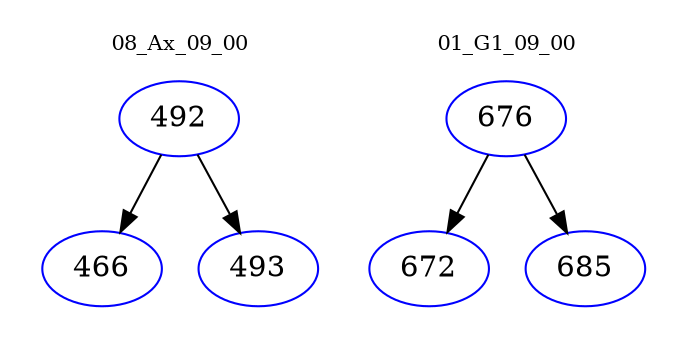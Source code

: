 digraph{
subgraph cluster_0 {
color = white
label = "08_Ax_09_00";
fontsize=10;
T0_492 [label="492", color="blue"]
T0_492 -> T0_466 [color="black"]
T0_466 [label="466", color="blue"]
T0_492 -> T0_493 [color="black"]
T0_493 [label="493", color="blue"]
}
subgraph cluster_1 {
color = white
label = "01_G1_09_00";
fontsize=10;
T1_676 [label="676", color="blue"]
T1_676 -> T1_672 [color="black"]
T1_672 [label="672", color="blue"]
T1_676 -> T1_685 [color="black"]
T1_685 [label="685", color="blue"]
}
}
